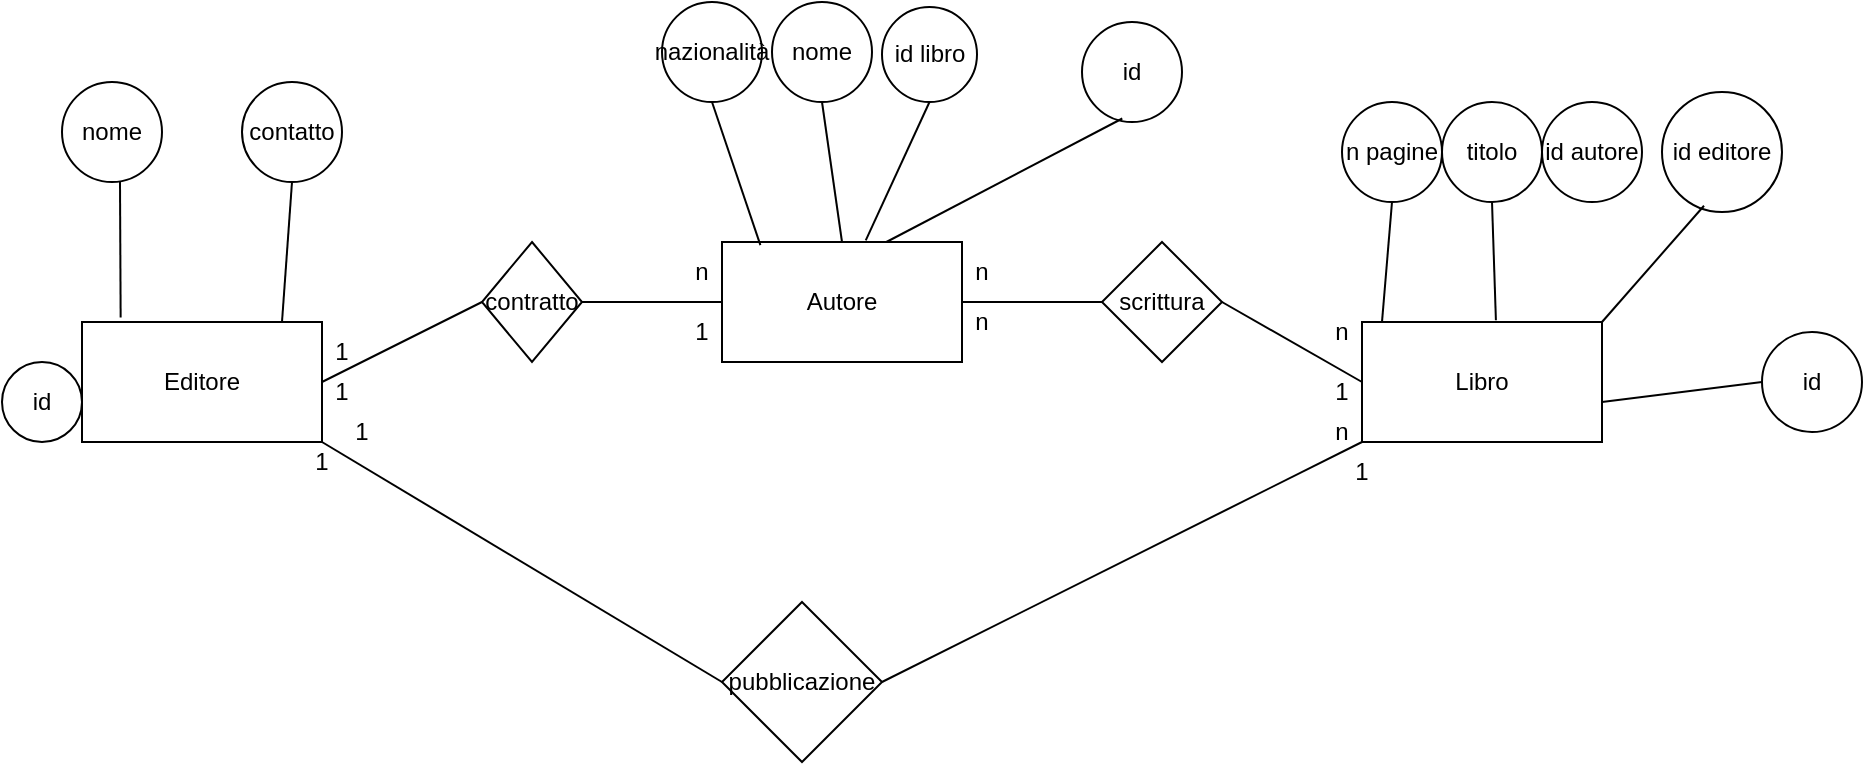 <mxfile version="21.5.1" type="device">
  <diagram name="Pagina-1" id="RpO98rEO-izbLvV1-FsH">
    <mxGraphModel dx="1373" dy="1589" grid="1" gridSize="10" guides="1" tooltips="1" connect="1" arrows="1" fold="1" page="1" pageScale="1" pageWidth="1200" pageHeight="1600" math="0" shadow="0">
      <root>
        <mxCell id="0" />
        <mxCell id="1" parent="0" />
        <mxCell id="kuhwO4SA6arAjD39u_Kq-1" value="Editore" style="rounded=0;whiteSpace=wrap;html=1;" vertex="1" parent="1">
          <mxGeometry x="40" y="300" width="120" height="60" as="geometry" />
        </mxCell>
        <mxCell id="kuhwO4SA6arAjD39u_Kq-2" value="Autore" style="rounded=0;whiteSpace=wrap;html=1;" vertex="1" parent="1">
          <mxGeometry x="360" y="260" width="120" height="60" as="geometry" />
        </mxCell>
        <mxCell id="kuhwO4SA6arAjD39u_Kq-3" value="Libro" style="rounded=0;whiteSpace=wrap;html=1;" vertex="1" parent="1">
          <mxGeometry x="680" y="300" width="120" height="60" as="geometry" />
        </mxCell>
        <mxCell id="kuhwO4SA6arAjD39u_Kq-4" value="" style="endArrow=none;html=1;rounded=0;exitX=1;exitY=0.5;exitDx=0;exitDy=0;" edge="1" parent="1" source="kuhwO4SA6arAjD39u_Kq-2" target="kuhwO4SA6arAjD39u_Kq-9">
          <mxGeometry width="50" height="50" relative="1" as="geometry">
            <mxPoint x="360" y="140" as="sourcePoint" />
            <mxPoint x="520" y="130" as="targetPoint" />
          </mxGeometry>
        </mxCell>
        <mxCell id="kuhwO4SA6arAjD39u_Kq-5" value="" style="endArrow=none;html=1;rounded=0;exitX=0;exitY=0.5;exitDx=0;exitDy=0;entryX=1;entryY=0.5;entryDx=0;entryDy=0;" edge="1" parent="1" source="kuhwO4SA6arAjD39u_Kq-2" target="kuhwO4SA6arAjD39u_Kq-14">
          <mxGeometry width="50" height="50" relative="1" as="geometry">
            <mxPoint x="280" y="140" as="sourcePoint" />
            <mxPoint x="270" y="130" as="targetPoint" />
          </mxGeometry>
        </mxCell>
        <mxCell id="kuhwO4SA6arAjD39u_Kq-6" value="" style="endArrow=none;html=1;rounded=0;entryX=0.5;entryY=0;entryDx=0;entryDy=0;exitX=0.5;exitY=1;exitDx=0;exitDy=0;" edge="1" parent="1" source="kuhwO4SA6arAjD39u_Kq-7" target="kuhwO4SA6arAjD39u_Kq-2">
          <mxGeometry width="50" height="50" relative="1" as="geometry">
            <mxPoint x="320" y="60" as="sourcePoint" />
            <mxPoint x="280" y="100" as="targetPoint" />
          </mxGeometry>
        </mxCell>
        <mxCell id="kuhwO4SA6arAjD39u_Kq-7" value="nome" style="ellipse;whiteSpace=wrap;html=1;aspect=fixed;" vertex="1" parent="1">
          <mxGeometry x="385" y="140" width="50" height="50" as="geometry" />
        </mxCell>
        <mxCell id="kuhwO4SA6arAjD39u_Kq-8" value="titolo" style="ellipse;whiteSpace=wrap;html=1;aspect=fixed;" vertex="1" parent="1">
          <mxGeometry x="720" y="190" width="50" height="50" as="geometry" />
        </mxCell>
        <mxCell id="kuhwO4SA6arAjD39u_Kq-9" value="scrittura" style="rhombus;whiteSpace=wrap;html=1;" vertex="1" parent="1">
          <mxGeometry x="550" y="260" width="60" height="60" as="geometry" />
        </mxCell>
        <mxCell id="kuhwO4SA6arAjD39u_Kq-10" value="" style="endArrow=none;html=1;rounded=0;entryX=0;entryY=0.5;entryDx=0;entryDy=0;exitX=1;exitY=0.5;exitDx=0;exitDy=0;" edge="1" parent="1" source="kuhwO4SA6arAjD39u_Kq-9" target="kuhwO4SA6arAjD39u_Kq-3">
          <mxGeometry width="50" height="50" relative="1" as="geometry">
            <mxPoint x="250" y="220" as="sourcePoint" />
            <mxPoint x="300" y="170" as="targetPoint" />
          </mxGeometry>
        </mxCell>
        <mxCell id="kuhwO4SA6arAjD39u_Kq-11" value="" style="endArrow=none;html=1;rounded=0;exitX=1;exitY=1;exitDx=0;exitDy=0;entryX=0;entryY=0.5;entryDx=0;entryDy=0;" edge="1" parent="1" source="kuhwO4SA6arAjD39u_Kq-1" target="kuhwO4SA6arAjD39u_Kq-12">
          <mxGeometry width="50" height="50" relative="1" as="geometry">
            <mxPoint x="250" y="220" as="sourcePoint" />
            <mxPoint x="380" y="290" as="targetPoint" />
          </mxGeometry>
        </mxCell>
        <mxCell id="kuhwO4SA6arAjD39u_Kq-12" value="pubblicazione" style="rhombus;whiteSpace=wrap;html=1;" vertex="1" parent="1">
          <mxGeometry x="360" y="440" width="80" height="80" as="geometry" />
        </mxCell>
        <mxCell id="kuhwO4SA6arAjD39u_Kq-13" value="" style="endArrow=none;html=1;rounded=0;exitX=1;exitY=0.5;exitDx=0;exitDy=0;entryX=0;entryY=1;entryDx=0;entryDy=0;" edge="1" parent="1" source="kuhwO4SA6arAjD39u_Kq-12" target="kuhwO4SA6arAjD39u_Kq-3">
          <mxGeometry width="50" height="50" relative="1" as="geometry">
            <mxPoint x="250" y="220" as="sourcePoint" />
            <mxPoint x="300" y="170" as="targetPoint" />
          </mxGeometry>
        </mxCell>
        <mxCell id="kuhwO4SA6arAjD39u_Kq-14" value="contratto" style="rhombus;whiteSpace=wrap;html=1;" vertex="1" parent="1">
          <mxGeometry x="240" y="260" width="50" height="60" as="geometry" />
        </mxCell>
        <mxCell id="kuhwO4SA6arAjD39u_Kq-15" value="" style="endArrow=none;html=1;rounded=0;exitX=1;exitY=0.5;exitDx=0;exitDy=0;entryX=0;entryY=0.5;entryDx=0;entryDy=0;" edge="1" parent="1" source="kuhwO4SA6arAjD39u_Kq-1" target="kuhwO4SA6arAjD39u_Kq-14">
          <mxGeometry width="50" height="50" relative="1" as="geometry">
            <mxPoint x="180" y="170" as="sourcePoint" />
            <mxPoint x="230" y="120" as="targetPoint" />
          </mxGeometry>
        </mxCell>
        <mxCell id="kuhwO4SA6arAjD39u_Kq-16" value="" style="endArrow=none;html=1;rounded=0;entryX=0.5;entryY=1;entryDx=0;entryDy=0;exitX=0.558;exitY=-0.014;exitDx=0;exitDy=0;exitPerimeter=0;" edge="1" parent="1" source="kuhwO4SA6arAjD39u_Kq-3" target="kuhwO4SA6arAjD39u_Kq-8">
          <mxGeometry width="50" height="50" relative="1" as="geometry">
            <mxPoint x="450" y="130" as="sourcePoint" />
            <mxPoint x="500" y="80" as="targetPoint" />
          </mxGeometry>
        </mxCell>
        <mxCell id="kuhwO4SA6arAjD39u_Kq-17" value="n" style="text;html=1;strokeColor=none;fillColor=none;align=center;verticalAlign=middle;whiteSpace=wrap;rounded=0;" vertex="1" parent="1">
          <mxGeometry x="640" y="290" width="60" height="30" as="geometry" />
        </mxCell>
        <mxCell id="kuhwO4SA6arAjD39u_Kq-18" value="1" style="text;html=1;strokeColor=none;fillColor=none;align=center;verticalAlign=middle;whiteSpace=wrap;rounded=0;" vertex="1" parent="1">
          <mxGeometry x="150" y="340" width="60" height="30" as="geometry" />
        </mxCell>
        <mxCell id="kuhwO4SA6arAjD39u_Kq-19" value="n" style="text;html=1;strokeColor=none;fillColor=none;align=center;verticalAlign=middle;whiteSpace=wrap;rounded=0;" vertex="1" parent="1">
          <mxGeometry x="640" y="340" width="60" height="30" as="geometry" />
        </mxCell>
        <mxCell id="kuhwO4SA6arAjD39u_Kq-20" value="1" style="text;html=1;strokeColor=none;fillColor=none;align=center;verticalAlign=middle;whiteSpace=wrap;rounded=0;" vertex="1" parent="1">
          <mxGeometry x="650" y="360" width="60" height="30" as="geometry" />
        </mxCell>
        <mxCell id="kuhwO4SA6arAjD39u_Kq-21" value="1" style="text;html=1;strokeColor=none;fillColor=none;align=center;verticalAlign=middle;whiteSpace=wrap;rounded=0;" vertex="1" parent="1">
          <mxGeometry x="130" y="355" width="60" height="30" as="geometry" />
        </mxCell>
        <mxCell id="kuhwO4SA6arAjD39u_Kq-22" value="1" style="text;html=1;strokeColor=none;fillColor=none;align=center;verticalAlign=middle;whiteSpace=wrap;rounded=0;" vertex="1" parent="1">
          <mxGeometry x="140" y="300" width="60" height="30" as="geometry" />
        </mxCell>
        <mxCell id="kuhwO4SA6arAjD39u_Kq-23" value="n" style="text;html=1;strokeColor=none;fillColor=none;align=center;verticalAlign=middle;whiteSpace=wrap;rounded=0;" vertex="1" parent="1">
          <mxGeometry x="320" y="260" width="60" height="30" as="geometry" />
        </mxCell>
        <mxCell id="kuhwO4SA6arAjD39u_Kq-24" value="1" style="text;html=1;strokeColor=none;fillColor=none;align=center;verticalAlign=middle;whiteSpace=wrap;rounded=0;" vertex="1" parent="1">
          <mxGeometry x="320" y="290" width="60" height="30" as="geometry" />
        </mxCell>
        <mxCell id="kuhwO4SA6arAjD39u_Kq-25" value="1" style="text;html=1;strokeColor=none;fillColor=none;align=center;verticalAlign=middle;whiteSpace=wrap;rounded=0;" vertex="1" parent="1">
          <mxGeometry x="140" y="320" width="60" height="30" as="geometry" />
        </mxCell>
        <mxCell id="kuhwO4SA6arAjD39u_Kq-26" value="1" style="text;html=1;strokeColor=none;fillColor=none;align=center;verticalAlign=middle;whiteSpace=wrap;rounded=0;" vertex="1" parent="1">
          <mxGeometry x="640" y="320" width="60" height="30" as="geometry" />
        </mxCell>
        <mxCell id="kuhwO4SA6arAjD39u_Kq-27" value="n" style="text;html=1;strokeColor=none;fillColor=none;align=center;verticalAlign=middle;whiteSpace=wrap;rounded=0;" vertex="1" parent="1">
          <mxGeometry x="460" y="285" width="60" height="30" as="geometry" />
        </mxCell>
        <mxCell id="kuhwO4SA6arAjD39u_Kq-28" value="" style="endArrow=none;html=1;rounded=0;exitX=0.161;exitY=-0.038;exitDx=0;exitDy=0;exitPerimeter=0;" edge="1" parent="1" source="kuhwO4SA6arAjD39u_Kq-1">
          <mxGeometry width="50" height="50" relative="1" as="geometry">
            <mxPoint x="40" y="100" as="sourcePoint" />
            <mxPoint x="59" y="230" as="targetPoint" />
          </mxGeometry>
        </mxCell>
        <mxCell id="kuhwO4SA6arAjD39u_Kq-29" value="n" style="text;html=1;strokeColor=none;fillColor=none;align=center;verticalAlign=middle;whiteSpace=wrap;rounded=0;" vertex="1" parent="1">
          <mxGeometry x="460" y="260" width="60" height="30" as="geometry" />
        </mxCell>
        <mxCell id="kuhwO4SA6arAjD39u_Kq-33" value="n pagine" style="ellipse;whiteSpace=wrap;html=1;aspect=fixed;" vertex="1" parent="1">
          <mxGeometry x="670" y="190" width="50" height="50" as="geometry" />
        </mxCell>
        <mxCell id="kuhwO4SA6arAjD39u_Kq-34" value="id" style="ellipse;whiteSpace=wrap;html=1;aspect=fixed;" vertex="1" parent="1">
          <mxGeometry x="880" y="305" width="50" height="50" as="geometry" />
        </mxCell>
        <mxCell id="kuhwO4SA6arAjD39u_Kq-35" value="id autore" style="ellipse;whiteSpace=wrap;html=1;aspect=fixed;" vertex="1" parent="1">
          <mxGeometry x="770" y="190" width="50" height="50" as="geometry" />
        </mxCell>
        <mxCell id="kuhwO4SA6arAjD39u_Kq-36" value="nazionalità" style="ellipse;whiteSpace=wrap;html=1;aspect=fixed;" vertex="1" parent="1">
          <mxGeometry x="330" y="140" width="50" height="50" as="geometry" />
        </mxCell>
        <mxCell id="kuhwO4SA6arAjD39u_Kq-37" value="id libro" style="ellipse;whiteSpace=wrap;html=1;aspect=fixed;" vertex="1" parent="1">
          <mxGeometry x="440" y="142.5" width="47.5" height="47.5" as="geometry" />
        </mxCell>
        <mxCell id="kuhwO4SA6arAjD39u_Kq-38" value="nome" style="ellipse;whiteSpace=wrap;html=1;aspect=fixed;" vertex="1" parent="1">
          <mxGeometry x="30" y="180" width="50" height="50" as="geometry" />
        </mxCell>
        <mxCell id="kuhwO4SA6arAjD39u_Kq-39" value="contatto" style="ellipse;whiteSpace=wrap;html=1;aspect=fixed;" vertex="1" parent="1">
          <mxGeometry x="120" y="180" width="50" height="50" as="geometry" />
        </mxCell>
        <mxCell id="kuhwO4SA6arAjD39u_Kq-40" value="" style="endArrow=none;html=1;rounded=0;entryX=0.5;entryY=1;entryDx=0;entryDy=0;exitX=0.16;exitY=0.026;exitDx=0;exitDy=0;exitPerimeter=0;" edge="1" parent="1" source="kuhwO4SA6arAjD39u_Kq-2" target="kuhwO4SA6arAjD39u_Kq-36">
          <mxGeometry width="50" height="50" relative="1" as="geometry">
            <mxPoint x="390" y="370" as="sourcePoint" />
            <mxPoint x="440" y="320" as="targetPoint" />
          </mxGeometry>
        </mxCell>
        <mxCell id="kuhwO4SA6arAjD39u_Kq-41" value="" style="endArrow=none;html=1;rounded=0;entryX=0.5;entryY=1;entryDx=0;entryDy=0;exitX=0;exitY=0;exitDx=0;exitDy=0;" edge="1" parent="1" source="kuhwO4SA6arAjD39u_Kq-22" target="kuhwO4SA6arAjD39u_Kq-39">
          <mxGeometry width="50" height="50" relative="1" as="geometry">
            <mxPoint x="180" y="480" as="sourcePoint" />
            <mxPoint x="230" y="430" as="targetPoint" />
          </mxGeometry>
        </mxCell>
        <mxCell id="kuhwO4SA6arAjD39u_Kq-42" value="id" style="ellipse;whiteSpace=wrap;html=1;aspect=fixed;" vertex="1" parent="1">
          <mxGeometry y="320" width="40" height="40" as="geometry" />
        </mxCell>
        <mxCell id="kuhwO4SA6arAjD39u_Kq-43" value="" style="endArrow=none;html=1;rounded=0;exitX=1;exitY=0.5;exitDx=0;exitDy=0;entryX=0;entryY=0.667;entryDx=0;entryDy=0;entryPerimeter=0;" edge="1" parent="1" source="kuhwO4SA6arAjD39u_Kq-42" target="kuhwO4SA6arAjD39u_Kq-1">
          <mxGeometry width="50" height="50" relative="1" as="geometry">
            <mxPoint x="10" y="410" as="sourcePoint" />
            <mxPoint x="60" y="360" as="targetPoint" />
          </mxGeometry>
        </mxCell>
        <mxCell id="kuhwO4SA6arAjD39u_Kq-44" value="id editore" style="ellipse;whiteSpace=wrap;html=1;aspect=fixed;" vertex="1" parent="1">
          <mxGeometry x="830" y="185" width="60" height="60" as="geometry" />
        </mxCell>
        <mxCell id="kuhwO4SA6arAjD39u_Kq-45" value="" style="endArrow=none;html=1;rounded=0;entryX=0.5;entryY=1;entryDx=0;entryDy=0;exitX=0.599;exitY=-0.014;exitDx=0;exitDy=0;exitPerimeter=0;" edge="1" parent="1" source="kuhwO4SA6arAjD39u_Kq-2" target="kuhwO4SA6arAjD39u_Kq-37">
          <mxGeometry width="50" height="50" relative="1" as="geometry">
            <mxPoint x="420" y="380" as="sourcePoint" />
            <mxPoint x="470" y="330" as="targetPoint" />
          </mxGeometry>
        </mxCell>
        <mxCell id="kuhwO4SA6arAjD39u_Kq-46" value="id" style="ellipse;whiteSpace=wrap;html=1;aspect=fixed;" vertex="1" parent="1">
          <mxGeometry x="540" y="150" width="50" height="50" as="geometry" />
        </mxCell>
        <mxCell id="kuhwO4SA6arAjD39u_Kq-47" value="" style="endArrow=none;html=1;rounded=0;entryX=0.403;entryY=0.965;entryDx=0;entryDy=0;entryPerimeter=0;exitX=0.685;exitY=0;exitDx=0;exitDy=0;exitPerimeter=0;" edge="1" parent="1" source="kuhwO4SA6arAjD39u_Kq-2" target="kuhwO4SA6arAjD39u_Kq-46">
          <mxGeometry width="50" height="50" relative="1" as="geometry">
            <mxPoint x="470" y="250" as="sourcePoint" />
            <mxPoint x="520" y="200" as="targetPoint" />
          </mxGeometry>
        </mxCell>
        <mxCell id="kuhwO4SA6arAjD39u_Kq-48" value="" style="endArrow=none;html=1;rounded=0;entryX=0.35;entryY=0.948;entryDx=0;entryDy=0;entryPerimeter=0;" edge="1" parent="1" target="kuhwO4SA6arAjD39u_Kq-44">
          <mxGeometry width="50" height="50" relative="1" as="geometry">
            <mxPoint x="800" y="300" as="sourcePoint" />
            <mxPoint x="850" y="250" as="targetPoint" />
          </mxGeometry>
        </mxCell>
        <mxCell id="kuhwO4SA6arAjD39u_Kq-49" value="" style="endArrow=none;html=1;rounded=0;entryX=0;entryY=0.5;entryDx=0;entryDy=0;" edge="1" parent="1" target="kuhwO4SA6arAjD39u_Kq-34">
          <mxGeometry width="50" height="50" relative="1" as="geometry">
            <mxPoint x="800" y="340" as="sourcePoint" />
            <mxPoint x="850" y="290" as="targetPoint" />
          </mxGeometry>
        </mxCell>
        <mxCell id="kuhwO4SA6arAjD39u_Kq-50" value="" style="endArrow=none;html=1;rounded=0;entryX=0.5;entryY=1;entryDx=0;entryDy=0;" edge="1" parent="1" target="kuhwO4SA6arAjD39u_Kq-33">
          <mxGeometry width="50" height="50" relative="1" as="geometry">
            <mxPoint x="690" y="300" as="sourcePoint" />
            <mxPoint x="740" y="250" as="targetPoint" />
          </mxGeometry>
        </mxCell>
      </root>
    </mxGraphModel>
  </diagram>
</mxfile>
